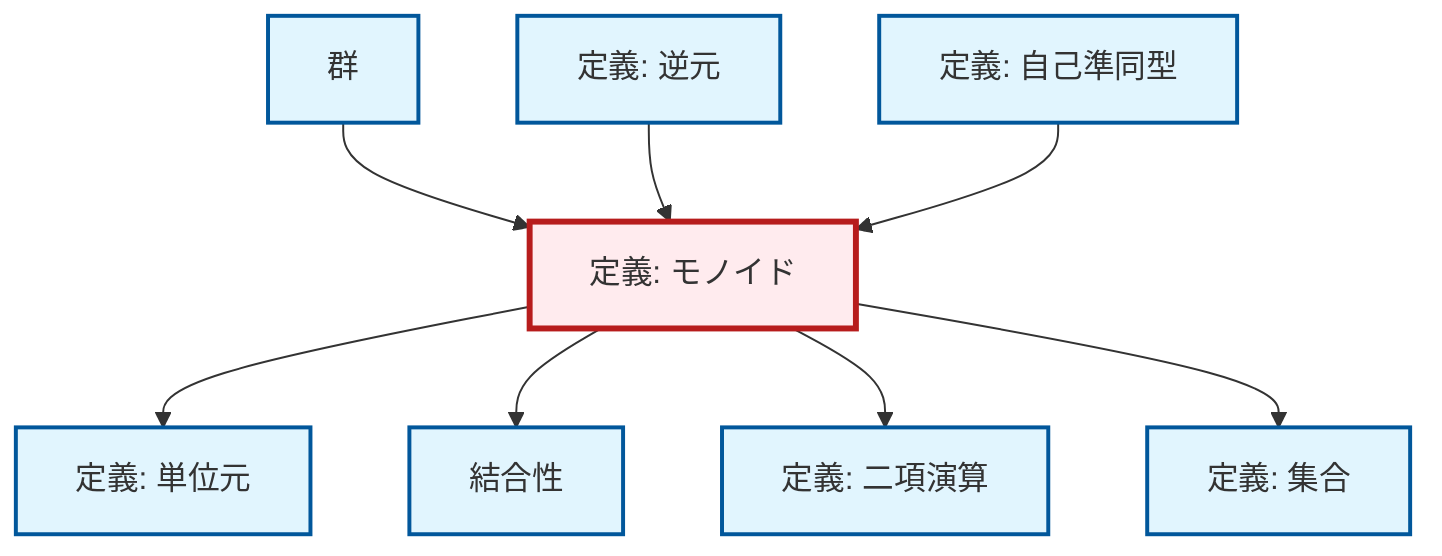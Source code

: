graph TD
    classDef definition fill:#e1f5fe,stroke:#01579b,stroke-width:2px
    classDef theorem fill:#f3e5f5,stroke:#4a148c,stroke-width:2px
    classDef axiom fill:#fff3e0,stroke:#e65100,stroke-width:2px
    classDef example fill:#e8f5e9,stroke:#1b5e20,stroke-width:2px
    classDef current fill:#ffebee,stroke:#b71c1c,stroke-width:3px
    def-monoid["定義: モノイド"]:::definition
    def-identity-element["定義: 単位元"]:::definition
    def-set["定義: 集合"]:::definition
    def-endomorphism["定義: 自己準同型"]:::definition
    def-group["群"]:::definition
    def-associativity["結合性"]:::definition
    def-inverse-element["定義: 逆元"]:::definition
    def-binary-operation["定義: 二項演算"]:::definition
    def-group --> def-monoid
    def-inverse-element --> def-monoid
    def-monoid --> def-identity-element
    def-monoid --> def-associativity
    def-monoid --> def-binary-operation
    def-monoid --> def-set
    def-endomorphism --> def-monoid
    class def-monoid current